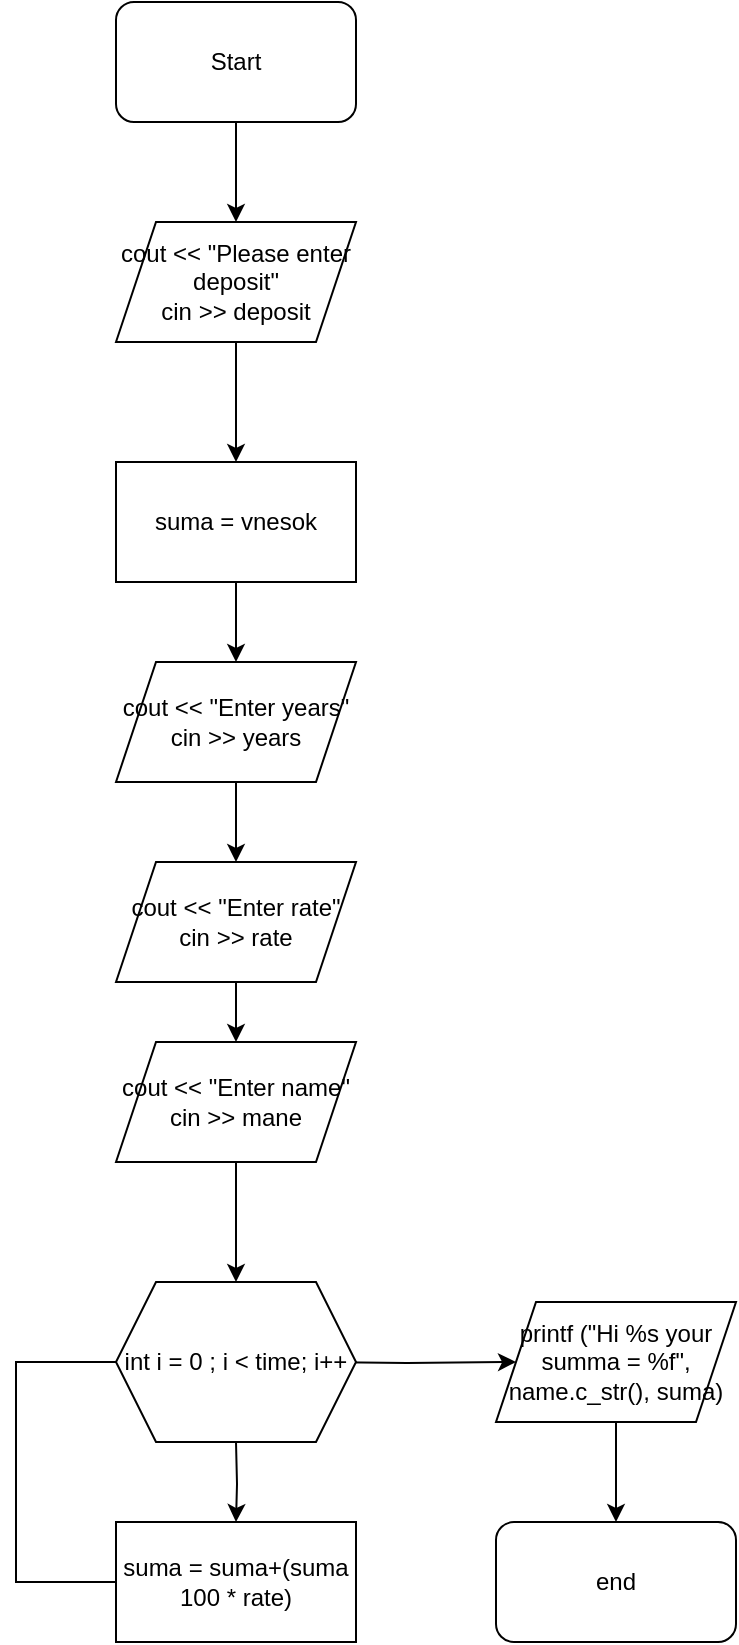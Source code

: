 <mxfile version="22.0.3" type="device">
  <diagram name="Сторінка-1" id="16uNBMUPMNt3LODtoYmI">
    <mxGraphModel dx="1036" dy="606" grid="1" gridSize="10" guides="1" tooltips="1" connect="1" arrows="1" fold="1" page="1" pageScale="1" pageWidth="827" pageHeight="1169" math="0" shadow="0">
      <root>
        <mxCell id="0" />
        <mxCell id="1" parent="0" />
        <mxCell id="tfUgb17soO2Li63GGgPO-3" style="edgeStyle=orthogonalEdgeStyle;rounded=0;orthogonalLoop=1;jettySize=auto;html=1;exitX=0.5;exitY=1;exitDx=0;exitDy=0;entryX=0.5;entryY=0;entryDx=0;entryDy=0;" parent="1" source="tfUgb17soO2Li63GGgPO-1" edge="1">
          <mxGeometry relative="1" as="geometry">
            <mxPoint x="330" y="250" as="targetPoint" />
          </mxGeometry>
        </mxCell>
        <mxCell id="tfUgb17soO2Li63GGgPO-1" value="Start" style="rounded=1;whiteSpace=wrap;html=1;" parent="1" vertex="1">
          <mxGeometry x="270" y="140" width="120" height="60" as="geometry" />
        </mxCell>
        <mxCell id="tfUgb17soO2Li63GGgPO-6" value="" style="edgeStyle=orthogonalEdgeStyle;rounded=0;orthogonalLoop=1;jettySize=auto;html=1;" parent="1" edge="1">
          <mxGeometry relative="1" as="geometry">
            <mxPoint x="330" y="310" as="sourcePoint" />
            <mxPoint x="330" y="370" as="targetPoint" />
          </mxGeometry>
        </mxCell>
        <mxCell id="tfUgb17soO2Li63GGgPO-11" value="end" style="rounded=1;whiteSpace=wrap;html=1;" parent="1" vertex="1">
          <mxGeometry x="460" y="900" width="120" height="60" as="geometry" />
        </mxCell>
        <mxCell id="tfUgb17soO2Li63GGgPO-14" value="cout &amp;lt;&amp;lt; &quot;Please enter deposit&quot;&lt;br&gt;cin &amp;gt;&amp;gt; deposit" style="shape=parallelogram;perimeter=parallelogramPerimeter;whiteSpace=wrap;html=1;fixedSize=1;" parent="1" vertex="1">
          <mxGeometry x="270" y="250" width="120" height="60" as="geometry" />
        </mxCell>
        <mxCell id="aQ5TlCar7g5bhFE_vyLr-6" value="" style="edgeStyle=orthogonalEdgeStyle;rounded=0;orthogonalLoop=1;jettySize=auto;html=1;" parent="1" source="aQ5TlCar7g5bhFE_vyLr-1" target="aQ5TlCar7g5bhFE_vyLr-4" edge="1">
          <mxGeometry relative="1" as="geometry" />
        </mxCell>
        <mxCell id="aQ5TlCar7g5bhFE_vyLr-1" value="cout &amp;lt;&amp;lt; &quot;Enter years&quot;&lt;br&gt;cin &amp;gt;&amp;gt; years" style="shape=parallelogram;perimeter=parallelogramPerimeter;whiteSpace=wrap;html=1;fixedSize=1;" parent="1" vertex="1">
          <mxGeometry x="270" y="470" width="120" height="60" as="geometry" />
        </mxCell>
        <mxCell id="aQ5TlCar7g5bhFE_vyLr-3" value="" style="edgeStyle=orthogonalEdgeStyle;rounded=0;orthogonalLoop=1;jettySize=auto;html=1;" parent="1" source="aQ5TlCar7g5bhFE_vyLr-2" target="aQ5TlCar7g5bhFE_vyLr-1" edge="1">
          <mxGeometry relative="1" as="geometry" />
        </mxCell>
        <mxCell id="aQ5TlCar7g5bhFE_vyLr-2" value="suma = vnesok" style="rounded=0;whiteSpace=wrap;html=1;" parent="1" vertex="1">
          <mxGeometry x="270" y="370" width="120" height="60" as="geometry" />
        </mxCell>
        <mxCell id="aQ5TlCar7g5bhFE_vyLr-8" value="" style="edgeStyle=orthogonalEdgeStyle;rounded=0;orthogonalLoop=1;jettySize=auto;html=1;" parent="1" source="aQ5TlCar7g5bhFE_vyLr-4" target="aQ5TlCar7g5bhFE_vyLr-7" edge="1">
          <mxGeometry relative="1" as="geometry" />
        </mxCell>
        <mxCell id="aQ5TlCar7g5bhFE_vyLr-4" value="cout &amp;lt;&amp;lt; &quot;Enter rate&quot;&lt;br&gt;cin &amp;gt;&amp;gt; rate" style="shape=parallelogram;perimeter=parallelogramPerimeter;whiteSpace=wrap;html=1;fixedSize=1;" parent="1" vertex="1">
          <mxGeometry x="270" y="570" width="120" height="60" as="geometry" />
        </mxCell>
        <mxCell id="aQ5TlCar7g5bhFE_vyLr-18" value="" style="edgeStyle=orthogonalEdgeStyle;rounded=0;orthogonalLoop=1;jettySize=auto;html=1;" parent="1" source="aQ5TlCar7g5bhFE_vyLr-7" edge="1">
          <mxGeometry relative="1" as="geometry">
            <mxPoint x="330" y="780" as="targetPoint" />
          </mxGeometry>
        </mxCell>
        <mxCell id="aQ5TlCar7g5bhFE_vyLr-7" value="cout &amp;lt;&amp;lt; &quot;Enter name&quot;&lt;br&gt;cin &amp;gt;&amp;gt; mane" style="shape=parallelogram;perimeter=parallelogramPerimeter;whiteSpace=wrap;html=1;fixedSize=1;" parent="1" vertex="1">
          <mxGeometry x="270" y="660" width="120" height="60" as="geometry" />
        </mxCell>
        <mxCell id="aQ5TlCar7g5bhFE_vyLr-11" value="" style="edgeStyle=orthogonalEdgeStyle;rounded=0;orthogonalLoop=1;jettySize=auto;html=1;" parent="1" target="aQ5TlCar7g5bhFE_vyLr-10" edge="1">
          <mxGeometry relative="1" as="geometry">
            <mxPoint x="330" y="860" as="sourcePoint" />
          </mxGeometry>
        </mxCell>
        <mxCell id="aQ5TlCar7g5bhFE_vyLr-15" value="" style="edgeStyle=orthogonalEdgeStyle;rounded=0;orthogonalLoop=1;jettySize=auto;html=1;" parent="1" target="aQ5TlCar7g5bhFE_vyLr-14" edge="1">
          <mxGeometry relative="1" as="geometry">
            <mxPoint x="370" y="820" as="sourcePoint" />
          </mxGeometry>
        </mxCell>
        <mxCell id="aQ5TlCar7g5bhFE_vyLr-10" value="suma = suma+(suma 100 * rate)" style="rounded=0;whiteSpace=wrap;html=1;" parent="1" vertex="1">
          <mxGeometry x="270" y="900" width="120" height="60" as="geometry" />
        </mxCell>
        <mxCell id="aQ5TlCar7g5bhFE_vyLr-12" value="" style="endArrow=classic;html=1;rounded=0;exitX=0;exitY=0.5;exitDx=0;exitDy=0;entryX=0;entryY=0.5;entryDx=0;entryDy=0;" parent="1" source="aQ5TlCar7g5bhFE_vyLr-10" edge="1">
          <mxGeometry width="50" height="50" relative="1" as="geometry">
            <mxPoint x="390" y="820" as="sourcePoint" />
            <mxPoint x="290" y="820" as="targetPoint" />
            <Array as="points">
              <mxPoint x="220" y="930" />
              <mxPoint x="220" y="820" />
            </Array>
          </mxGeometry>
        </mxCell>
        <mxCell id="aQ5TlCar7g5bhFE_vyLr-16" value="" style="edgeStyle=orthogonalEdgeStyle;rounded=0;orthogonalLoop=1;jettySize=auto;html=1;" parent="1" source="aQ5TlCar7g5bhFE_vyLr-14" target="tfUgb17soO2Li63GGgPO-11" edge="1">
          <mxGeometry relative="1" as="geometry" />
        </mxCell>
        <mxCell id="aQ5TlCar7g5bhFE_vyLr-14" value="printf (&quot;Hi %s your summa = %f&quot;, name.c_str(), suma)" style="shape=parallelogram;perimeter=parallelogramPerimeter;whiteSpace=wrap;html=1;fixedSize=1;" parent="1" vertex="1">
          <mxGeometry x="460" y="790" width="120" height="60" as="geometry" />
        </mxCell>
        <mxCell id="4Pbm3aK_qQ9ghKAl_-gP-1" value="int i = 0 ; i &amp;lt; time; i++" style="shape=hexagon;perimeter=hexagonPerimeter2;whiteSpace=wrap;html=1;fixedSize=1;" vertex="1" parent="1">
          <mxGeometry x="270" y="780" width="120" height="80" as="geometry" />
        </mxCell>
      </root>
    </mxGraphModel>
  </diagram>
</mxfile>
